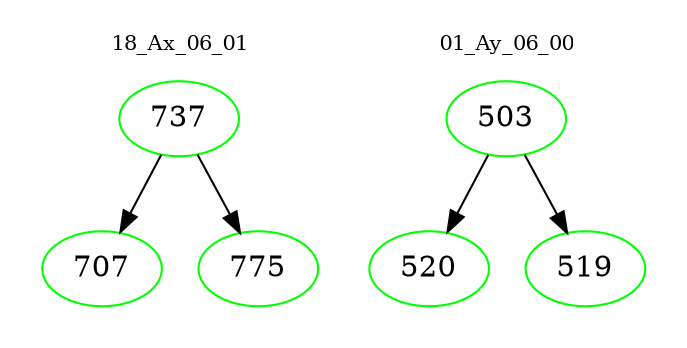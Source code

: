 digraph{
subgraph cluster_0 {
color = white
label = "18_Ax_06_01";
fontsize=10;
T0_737 [label="737", color="green"]
T0_737 -> T0_707 [color="black"]
T0_707 [label="707", color="green"]
T0_737 -> T0_775 [color="black"]
T0_775 [label="775", color="green"]
}
subgraph cluster_1 {
color = white
label = "01_Ay_06_00";
fontsize=10;
T1_503 [label="503", color="green"]
T1_503 -> T1_520 [color="black"]
T1_520 [label="520", color="green"]
T1_503 -> T1_519 [color="black"]
T1_519 [label="519", color="green"]
}
}
